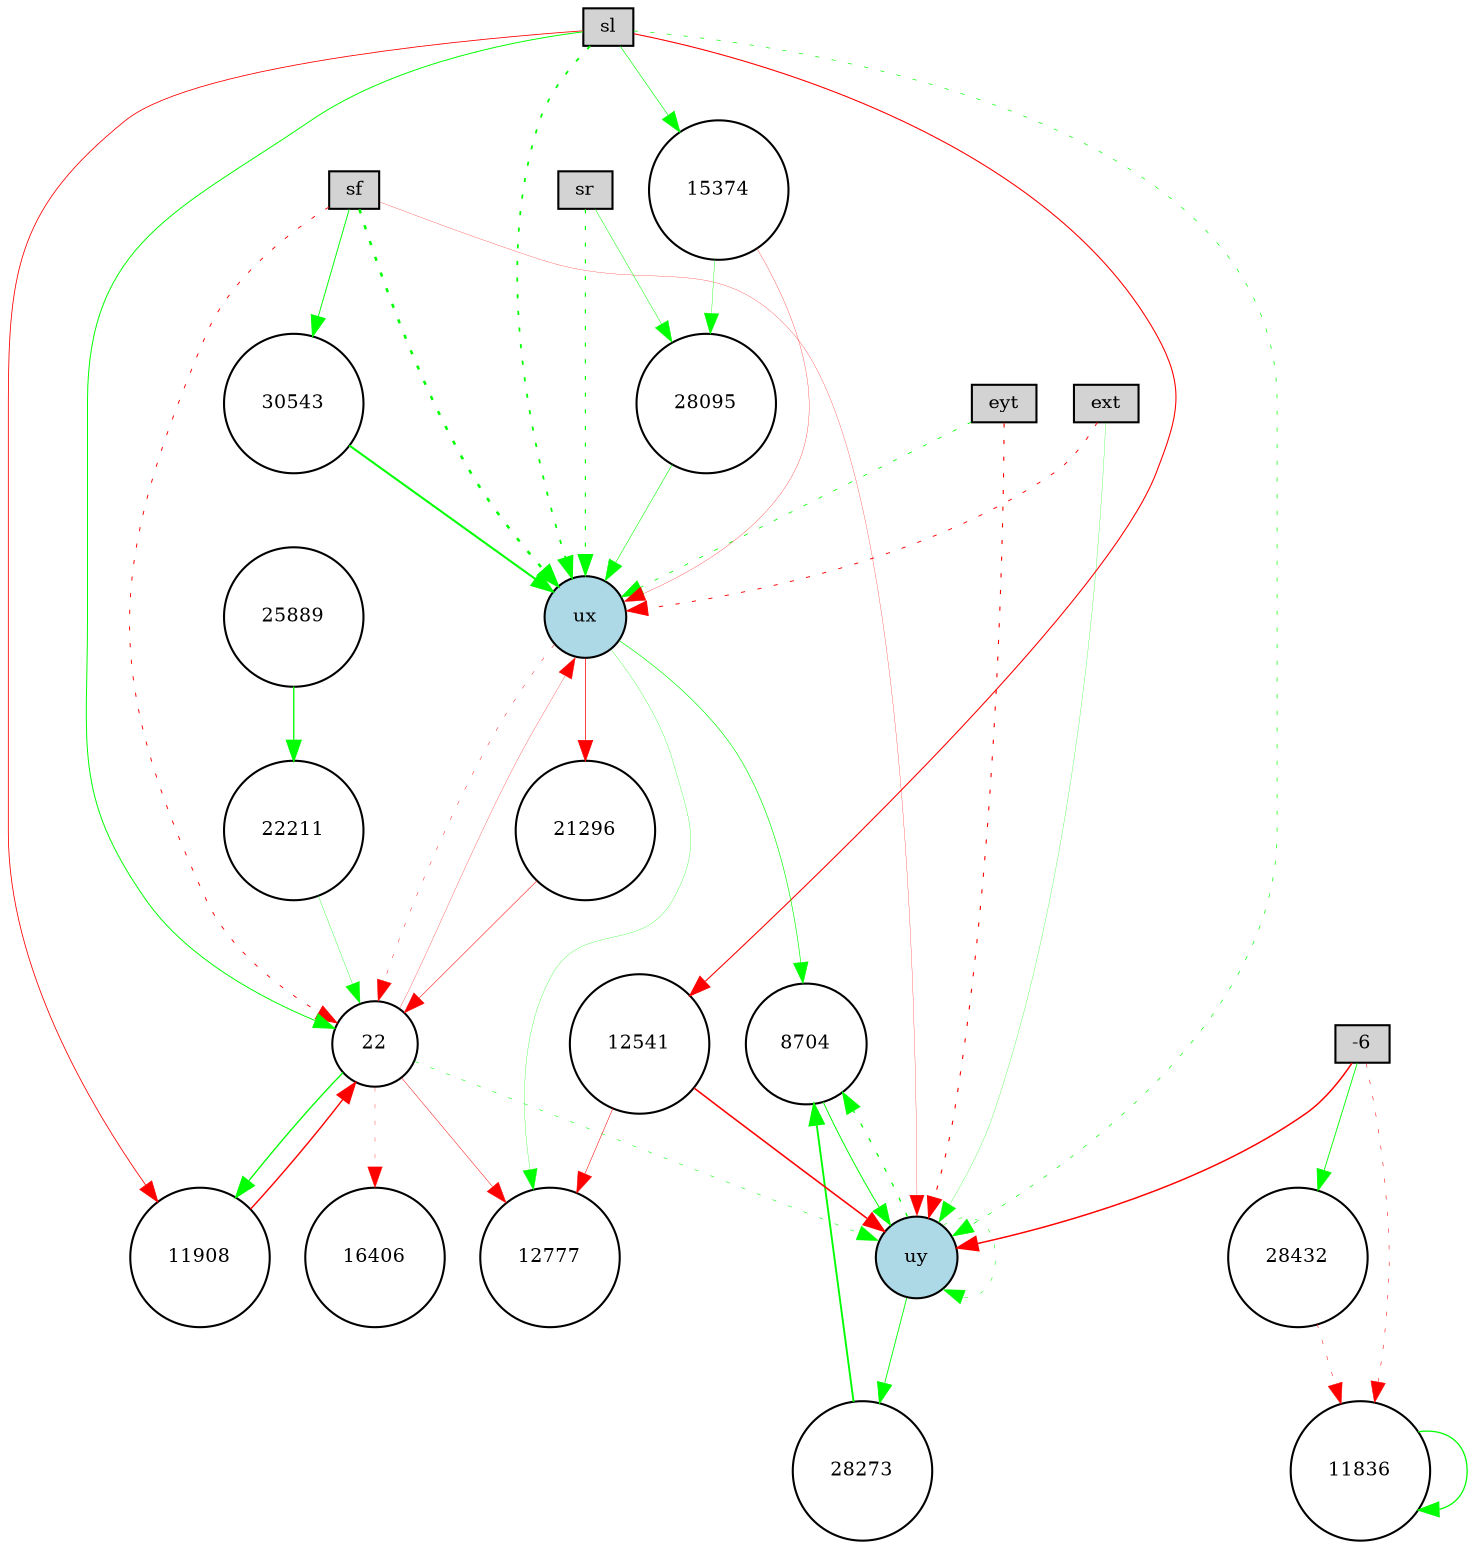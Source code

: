 digraph {
	node [fontsize=9 height=0.2 shape=circle width=0.2]
	ext [fillcolor=lightgray shape=box style=filled]
	eyt [fillcolor=lightgray shape=box style=filled]
	sf [fillcolor=lightgray shape=box style=filled]
	sl [fillcolor=lightgray shape=box style=filled]
	sr [fillcolor=lightgray shape=box style=filled]
	-6 [fillcolor=lightgray shape=box style=filled]
	ux [fillcolor=lightblue style=filled]
	uy [fillcolor=lightblue style=filled]
	25889 [fillcolor=white style=filled]
	22211 [fillcolor=white style=filled]
	11908 [fillcolor=white style=filled]
	8704 [fillcolor=white style=filled]
	12777 [fillcolor=white style=filled]
	15374 [fillcolor=white style=filled]
	30543 [fillcolor=white style=filled]
	21296 [fillcolor=white style=filled]
	28273 [fillcolor=white style=filled]
	28432 [fillcolor=white style=filled]
	22 [fillcolor=white style=filled]
	16406 [fillcolor=white style=filled]
	11836 [fillcolor=white style=filled]
	12541 [fillcolor=white style=filled]
	28095 [fillcolor=white style=filled]
	15374 -> 28095 [color=green penwidth=0.18626062795119325 style=solid]
	eyt -> ux [color=green penwidth=0.3964614236384386 style=dotted]
	21296 -> 22 [color=red penwidth=0.2535293545358933 style=solid]
	-6 -> 11836 [color=red penwidth=0.2548546554661254 style=dotted]
	sf -> 22 [color=red penwidth=0.4519483081245118 style=dotted]
	15374 -> ux [color=red penwidth=0.14167282857722202 style=solid]
	ux -> 12777 [color=green penwidth=0.14151740636334403 style=solid]
	ext -> ux [color=red penwidth=0.4487445682487684 style=dotted]
	ext -> uy [color=green penwidth=0.13379404553727203 style=solid]
	22211 -> 22 [color=green penwidth=0.1648412305274649 style=solid]
	22 -> 11908 [color=green penwidth=0.6413008235491802 style=solid]
	11836 -> 11836 [color=green penwidth=0.6153576196110088 style=solid]
	uy -> 28273 [color=green penwidth=0.4237854032393519 style=solid]
	sl -> 15374 [color=green penwidth=0.30893698939949477 style=solid]
	uy -> uy [color=green penwidth=0.22645689490578852 style=dotted]
	sr -> ux [color=green penwidth=0.5573386810776493 style=dotted]
	ux -> 22 [color=red penwidth=0.20530005189103342 style=dotted]
	ux -> 8704 [color=green penwidth=0.31525108318149814 style=solid]
	-6 -> uy [color=red penwidth=0.7109126359060433 style=solid]
	sl -> 12541 [color=red penwidth=0.5170281783453181 style=solid]
	12541 -> 12777 [color=red penwidth=0.2516953038082739 style=solid]
	28273 -> 8704 [color=green penwidth=0.9056194421785339 style=solid]
	eyt -> uy [color=red penwidth=0.5316915536853679 style=dotted]
	12541 -> uy [color=red penwidth=0.7583427852534127 style=solid]
	sl -> 11908 [color=red penwidth=0.39895722378046616 style=solid]
	sl -> ux [color=green penwidth=0.8396302078599978 style=dotted]
	sr -> 28095 [color=green penwidth=0.23525278061281907 style=solid]
	uy -> 8704 [color=green penwidth=0.6076633253095879 style=dotted]
	28095 -> ux [color=green penwidth=0.2707999522260131 style=solid]
	22 -> ux [color=red penwidth=0.13020848643590785 style=solid]
	8704 -> uy [color=green penwidth=0.4787961308979318 style=solid]
	25889 -> 22211 [color=green penwidth=0.6331748101827307 style=solid]
	22 -> 16406 [color=red penwidth=0.15990255477797544 style=dotted]
	30543 -> ux [color=green penwidth=0.9759749257568252 style=solid]
	sl -> 22 [color=green penwidth=0.46762788848756043 style=solid]
	sf -> ux [color=green penwidth=1.2077520542209657 style=dotted]
	28432 -> 11836 [color=red penwidth=0.23430773088492826 style=dotted]
	22 -> 12777 [color=red penwidth=0.22699822480393264 style=solid]
	ux -> 21296 [color=red penwidth=0.358226499908752 style=solid]
	sl -> uy [color=green penwidth=0.3326620758591463 style=dotted]
	sf -> uy [color=red penwidth=0.13026382326135305 style=solid]
	-6 -> 28432 [color=green penwidth=0.42785383391760523 style=solid]
	22 -> uy [color=green penwidth=0.2640685825837449 style=dotted]
	sf -> 30543 [color=green penwidth=0.45197832463396215 style=solid]
	11908 -> 22 [color=red penwidth=0.673986932534613 style=solid]
}
